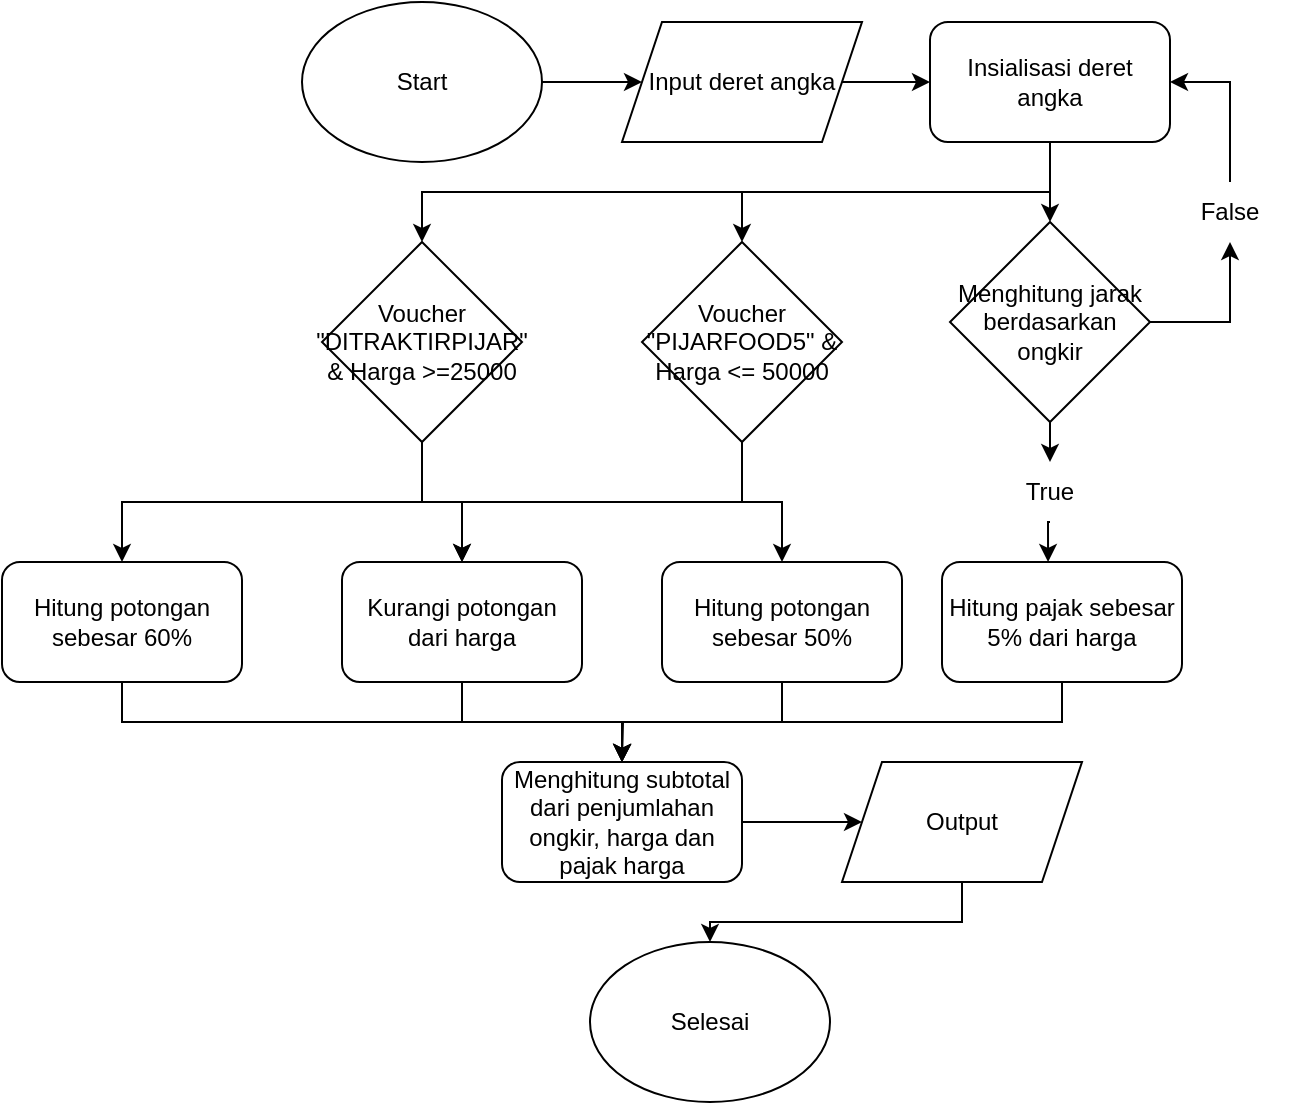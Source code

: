 <mxfile version="21.5.2" type="github">
  <diagram id="C5RBs43oDa-KdzZeNtuy" name="Page-1">
    <mxGraphModel dx="880" dy="492" grid="1" gridSize="10" guides="1" tooltips="1" connect="1" arrows="1" fold="1" page="1" pageScale="1" pageWidth="827" pageHeight="1169" math="0" shadow="0">
      <root>
        <mxCell id="WIyWlLk6GJQsqaUBKTNV-0" />
        <mxCell id="WIyWlLk6GJQsqaUBKTNV-1" parent="WIyWlLk6GJQsqaUBKTNV-0" />
        <mxCell id="UdTTTkoUw2RWTNvI6kQa-3" style="edgeStyle=orthogonalEdgeStyle;rounded=0;orthogonalLoop=1;jettySize=auto;html=1;exitX=1;exitY=0.5;exitDx=0;exitDy=0;" edge="1" parent="WIyWlLk6GJQsqaUBKTNV-1" source="UdTTTkoUw2RWTNvI6kQa-1" target="UdTTTkoUw2RWTNvI6kQa-2">
          <mxGeometry relative="1" as="geometry" />
        </mxCell>
        <mxCell id="UdTTTkoUw2RWTNvI6kQa-1" value="Start" style="ellipse;whiteSpace=wrap;html=1;" vertex="1" parent="WIyWlLk6GJQsqaUBKTNV-1">
          <mxGeometry x="210" y="10" width="120" height="80" as="geometry" />
        </mxCell>
        <mxCell id="UdTTTkoUw2RWTNvI6kQa-5" style="edgeStyle=orthogonalEdgeStyle;rounded=0;orthogonalLoop=1;jettySize=auto;html=1;exitX=1;exitY=0.5;exitDx=0;exitDy=0;entryX=0;entryY=0.5;entryDx=0;entryDy=0;" edge="1" parent="WIyWlLk6GJQsqaUBKTNV-1" source="UdTTTkoUw2RWTNvI6kQa-2" target="UdTTTkoUw2RWTNvI6kQa-4">
          <mxGeometry relative="1" as="geometry" />
        </mxCell>
        <mxCell id="UdTTTkoUw2RWTNvI6kQa-2" value="Input deret angka" style="shape=parallelogram;perimeter=parallelogramPerimeter;whiteSpace=wrap;html=1;fixedSize=1;" vertex="1" parent="WIyWlLk6GJQsqaUBKTNV-1">
          <mxGeometry x="370" y="20" width="120" height="60" as="geometry" />
        </mxCell>
        <mxCell id="UdTTTkoUw2RWTNvI6kQa-46" style="edgeStyle=orthogonalEdgeStyle;rounded=0;orthogonalLoop=1;jettySize=auto;html=1;exitX=0.5;exitY=1;exitDx=0;exitDy=0;entryX=0.5;entryY=0;entryDx=0;entryDy=0;" edge="1" parent="WIyWlLk6GJQsqaUBKTNV-1" source="UdTTTkoUw2RWTNvI6kQa-4" target="UdTTTkoUw2RWTNvI6kQa-24">
          <mxGeometry relative="1" as="geometry" />
        </mxCell>
        <mxCell id="UdTTTkoUw2RWTNvI6kQa-47" style="edgeStyle=orthogonalEdgeStyle;rounded=0;orthogonalLoop=1;jettySize=auto;html=1;exitX=0.5;exitY=1;exitDx=0;exitDy=0;entryX=0.5;entryY=0;entryDx=0;entryDy=0;" edge="1" parent="WIyWlLk6GJQsqaUBKTNV-1" source="UdTTTkoUw2RWTNvI6kQa-4" target="UdTTTkoUw2RWTNvI6kQa-6">
          <mxGeometry relative="1" as="geometry" />
        </mxCell>
        <mxCell id="UdTTTkoUw2RWTNvI6kQa-48" style="edgeStyle=orthogonalEdgeStyle;rounded=0;orthogonalLoop=1;jettySize=auto;html=1;exitX=0.5;exitY=1;exitDx=0;exitDy=0;entryX=0.5;entryY=0;entryDx=0;entryDy=0;" edge="1" parent="WIyWlLk6GJQsqaUBKTNV-1" source="UdTTTkoUw2RWTNvI6kQa-4" target="UdTTTkoUw2RWTNvI6kQa-14">
          <mxGeometry relative="1" as="geometry" />
        </mxCell>
        <mxCell id="UdTTTkoUw2RWTNvI6kQa-4" value="Insialisasi deret angka" style="rounded=1;whiteSpace=wrap;html=1;" vertex="1" parent="WIyWlLk6GJQsqaUBKTNV-1">
          <mxGeometry x="524" y="20" width="120" height="60" as="geometry" />
        </mxCell>
        <mxCell id="UdTTTkoUw2RWTNvI6kQa-57" style="edgeStyle=orthogonalEdgeStyle;rounded=0;orthogonalLoop=1;jettySize=auto;html=1;exitX=0.5;exitY=1;exitDx=0;exitDy=0;entryX=0.5;entryY=0;entryDx=0;entryDy=0;" edge="1" parent="WIyWlLk6GJQsqaUBKTNV-1" source="UdTTTkoUw2RWTNvI6kQa-6" target="UdTTTkoUw2RWTNvI6kQa-10">
          <mxGeometry relative="1" as="geometry" />
        </mxCell>
        <mxCell id="UdTTTkoUw2RWTNvI6kQa-58" style="edgeStyle=orthogonalEdgeStyle;rounded=0;orthogonalLoop=1;jettySize=auto;html=1;exitX=0.5;exitY=1;exitDx=0;exitDy=0;entryX=0.5;entryY=0;entryDx=0;entryDy=0;" edge="1" parent="WIyWlLk6GJQsqaUBKTNV-1" source="UdTTTkoUw2RWTNvI6kQa-6" target="UdTTTkoUw2RWTNvI6kQa-12">
          <mxGeometry relative="1" as="geometry" />
        </mxCell>
        <mxCell id="UdTTTkoUw2RWTNvI6kQa-6" value="Voucher &quot;PIJARFOOD5&quot; &amp;amp; Harga &amp;lt;= 50000" style="rhombus;whiteSpace=wrap;html=1;" vertex="1" parent="WIyWlLk6GJQsqaUBKTNV-1">
          <mxGeometry x="380" y="130" width="100" height="100" as="geometry" />
        </mxCell>
        <mxCell id="UdTTTkoUw2RWTNvI6kQa-66" style="edgeStyle=orthogonalEdgeStyle;rounded=0;orthogonalLoop=1;jettySize=auto;html=1;exitX=0.5;exitY=1;exitDx=0;exitDy=0;entryX=0.5;entryY=0;entryDx=0;entryDy=0;" edge="1" parent="WIyWlLk6GJQsqaUBKTNV-1" source="UdTTTkoUw2RWTNvI6kQa-10" target="UdTTTkoUw2RWTNvI6kQa-42">
          <mxGeometry relative="1" as="geometry" />
        </mxCell>
        <mxCell id="UdTTTkoUw2RWTNvI6kQa-10" value="Hitung potongan sebesar 50%" style="rounded=1;whiteSpace=wrap;html=1;" vertex="1" parent="WIyWlLk6GJQsqaUBKTNV-1">
          <mxGeometry x="390" y="290" width="120" height="60" as="geometry" />
        </mxCell>
        <mxCell id="UdTTTkoUw2RWTNvI6kQa-65" style="edgeStyle=orthogonalEdgeStyle;rounded=0;orthogonalLoop=1;jettySize=auto;html=1;exitX=0.5;exitY=1;exitDx=0;exitDy=0;" edge="1" parent="WIyWlLk6GJQsqaUBKTNV-1" source="UdTTTkoUw2RWTNvI6kQa-12">
          <mxGeometry relative="1" as="geometry">
            <mxPoint x="370" y="390" as="targetPoint" />
          </mxGeometry>
        </mxCell>
        <mxCell id="UdTTTkoUw2RWTNvI6kQa-12" value="Kurangi potongan dari harga" style="rounded=1;whiteSpace=wrap;html=1;" vertex="1" parent="WIyWlLk6GJQsqaUBKTNV-1">
          <mxGeometry x="230" y="290" width="120" height="60" as="geometry" />
        </mxCell>
        <mxCell id="UdTTTkoUw2RWTNvI6kQa-53" style="edgeStyle=orthogonalEdgeStyle;rounded=0;orthogonalLoop=1;jettySize=auto;html=1;exitX=0.5;exitY=1;exitDx=0;exitDy=0;entryX=0.5;entryY=0;entryDx=0;entryDy=0;" edge="1" parent="WIyWlLk6GJQsqaUBKTNV-1" source="UdTTTkoUw2RWTNvI6kQa-14" target="UdTTTkoUw2RWTNvI6kQa-12">
          <mxGeometry relative="1" as="geometry" />
        </mxCell>
        <mxCell id="UdTTTkoUw2RWTNvI6kQa-59" style="edgeStyle=orthogonalEdgeStyle;rounded=0;orthogonalLoop=1;jettySize=auto;html=1;exitX=0.5;exitY=1;exitDx=0;exitDy=0;entryX=0.5;entryY=0;entryDx=0;entryDy=0;" edge="1" parent="WIyWlLk6GJQsqaUBKTNV-1" source="UdTTTkoUw2RWTNvI6kQa-14" target="UdTTTkoUw2RWTNvI6kQa-18">
          <mxGeometry relative="1" as="geometry" />
        </mxCell>
        <mxCell id="UdTTTkoUw2RWTNvI6kQa-14" value="Voucher &quot;DITRAKTIRPIJAR&quot; &amp;amp; Harga &amp;gt;=25000" style="rhombus;whiteSpace=wrap;html=1;" vertex="1" parent="WIyWlLk6GJQsqaUBKTNV-1">
          <mxGeometry x="220" y="130" width="100" height="100" as="geometry" />
        </mxCell>
        <mxCell id="UdTTTkoUw2RWTNvI6kQa-64" style="edgeStyle=orthogonalEdgeStyle;rounded=0;orthogonalLoop=1;jettySize=auto;html=1;exitX=0.5;exitY=1;exitDx=0;exitDy=0;entryX=0.5;entryY=0;entryDx=0;entryDy=0;" edge="1" parent="WIyWlLk6GJQsqaUBKTNV-1" source="UdTTTkoUw2RWTNvI6kQa-18" target="UdTTTkoUw2RWTNvI6kQa-42">
          <mxGeometry relative="1" as="geometry" />
        </mxCell>
        <mxCell id="UdTTTkoUw2RWTNvI6kQa-18" value="Hitung potongan sebesar 60%" style="rounded=1;whiteSpace=wrap;html=1;" vertex="1" parent="WIyWlLk6GJQsqaUBKTNV-1">
          <mxGeometry x="60" y="290" width="120" height="60" as="geometry" />
        </mxCell>
        <mxCell id="UdTTTkoUw2RWTNvI6kQa-60" style="edgeStyle=orthogonalEdgeStyle;rounded=0;orthogonalLoop=1;jettySize=auto;html=1;exitX=0.5;exitY=1;exitDx=0;exitDy=0;entryX=0.5;entryY=0;entryDx=0;entryDy=0;" edge="1" parent="WIyWlLk6GJQsqaUBKTNV-1" source="UdTTTkoUw2RWTNvI6kQa-24" target="UdTTTkoUw2RWTNvI6kQa-35">
          <mxGeometry relative="1" as="geometry" />
        </mxCell>
        <mxCell id="UdTTTkoUw2RWTNvI6kQa-62" style="edgeStyle=orthogonalEdgeStyle;rounded=0;orthogonalLoop=1;jettySize=auto;html=1;exitX=1;exitY=0.5;exitDx=0;exitDy=0;entryX=0.5;entryY=1;entryDx=0;entryDy=0;" edge="1" parent="WIyWlLk6GJQsqaUBKTNV-1" source="UdTTTkoUw2RWTNvI6kQa-24" target="UdTTTkoUw2RWTNvI6kQa-27">
          <mxGeometry relative="1" as="geometry" />
        </mxCell>
        <mxCell id="UdTTTkoUw2RWTNvI6kQa-24" value="Menghitung jarak berdasarkan ongkir" style="rhombus;whiteSpace=wrap;html=1;" vertex="1" parent="WIyWlLk6GJQsqaUBKTNV-1">
          <mxGeometry x="534" y="120" width="100" height="100" as="geometry" />
        </mxCell>
        <mxCell id="UdTTTkoUw2RWTNvI6kQa-63" style="edgeStyle=orthogonalEdgeStyle;rounded=0;orthogonalLoop=1;jettySize=auto;html=1;exitX=0.5;exitY=0;exitDx=0;exitDy=0;entryX=1;entryY=0.5;entryDx=0;entryDy=0;" edge="1" parent="WIyWlLk6GJQsqaUBKTNV-1" source="UdTTTkoUw2RWTNvI6kQa-27" target="UdTTTkoUw2RWTNvI6kQa-4">
          <mxGeometry relative="1" as="geometry" />
        </mxCell>
        <mxCell id="UdTTTkoUw2RWTNvI6kQa-27" value="False" style="text;html=1;strokeColor=none;fillColor=none;align=center;verticalAlign=middle;whiteSpace=wrap;rounded=0;" vertex="1" parent="WIyWlLk6GJQsqaUBKTNV-1">
          <mxGeometry x="644" y="100" width="60" height="30" as="geometry" />
        </mxCell>
        <mxCell id="UdTTTkoUw2RWTNvI6kQa-67" style="edgeStyle=orthogonalEdgeStyle;rounded=0;orthogonalLoop=1;jettySize=auto;html=1;exitX=0.5;exitY=1;exitDx=0;exitDy=0;entryX=0.5;entryY=0;entryDx=0;entryDy=0;" edge="1" parent="WIyWlLk6GJQsqaUBKTNV-1" source="UdTTTkoUw2RWTNvI6kQa-34" target="UdTTTkoUw2RWTNvI6kQa-42">
          <mxGeometry relative="1" as="geometry" />
        </mxCell>
        <mxCell id="UdTTTkoUw2RWTNvI6kQa-34" value="Hitung pajak sebesar 5% dari harga" style="rounded=1;whiteSpace=wrap;html=1;" vertex="1" parent="WIyWlLk6GJQsqaUBKTNV-1">
          <mxGeometry x="530" y="290" width="120" height="60" as="geometry" />
        </mxCell>
        <mxCell id="UdTTTkoUw2RWTNvI6kQa-61" style="edgeStyle=orthogonalEdgeStyle;rounded=0;orthogonalLoop=1;jettySize=auto;html=1;exitX=0.5;exitY=1;exitDx=0;exitDy=0;entryX=0.442;entryY=0;entryDx=0;entryDy=0;entryPerimeter=0;" edge="1" parent="WIyWlLk6GJQsqaUBKTNV-1" source="UdTTTkoUw2RWTNvI6kQa-35" target="UdTTTkoUw2RWTNvI6kQa-34">
          <mxGeometry relative="1" as="geometry" />
        </mxCell>
        <mxCell id="UdTTTkoUw2RWTNvI6kQa-35" value="True" style="text;html=1;strokeColor=none;fillColor=none;align=center;verticalAlign=middle;whiteSpace=wrap;rounded=0;" vertex="1" parent="WIyWlLk6GJQsqaUBKTNV-1">
          <mxGeometry x="554" y="240" width="60" height="30" as="geometry" />
        </mxCell>
        <mxCell id="UdTTTkoUw2RWTNvI6kQa-69" style="edgeStyle=orthogonalEdgeStyle;rounded=0;orthogonalLoop=1;jettySize=auto;html=1;exitX=1;exitY=0.5;exitDx=0;exitDy=0;entryX=0;entryY=0.5;entryDx=0;entryDy=0;" edge="1" parent="WIyWlLk6GJQsqaUBKTNV-1" source="UdTTTkoUw2RWTNvI6kQa-42" target="UdTTTkoUw2RWTNvI6kQa-68">
          <mxGeometry relative="1" as="geometry" />
        </mxCell>
        <mxCell id="UdTTTkoUw2RWTNvI6kQa-42" value="Menghitung subtotal dari penjumlahan ongkir, harga dan pajak harga" style="rounded=1;whiteSpace=wrap;html=1;" vertex="1" parent="WIyWlLk6GJQsqaUBKTNV-1">
          <mxGeometry x="310" y="390" width="120" height="60" as="geometry" />
        </mxCell>
        <mxCell id="UdTTTkoUw2RWTNvI6kQa-71" style="edgeStyle=orthogonalEdgeStyle;rounded=0;orthogonalLoop=1;jettySize=auto;html=1;exitX=0.5;exitY=1;exitDx=0;exitDy=0;entryX=0.5;entryY=0;entryDx=0;entryDy=0;" edge="1" parent="WIyWlLk6GJQsqaUBKTNV-1" source="UdTTTkoUw2RWTNvI6kQa-68" target="UdTTTkoUw2RWTNvI6kQa-70">
          <mxGeometry relative="1" as="geometry">
            <Array as="points">
              <mxPoint x="540" y="470" />
              <mxPoint x="414" y="470" />
            </Array>
          </mxGeometry>
        </mxCell>
        <mxCell id="UdTTTkoUw2RWTNvI6kQa-68" value="Output" style="shape=parallelogram;perimeter=parallelogramPerimeter;whiteSpace=wrap;html=1;fixedSize=1;" vertex="1" parent="WIyWlLk6GJQsqaUBKTNV-1">
          <mxGeometry x="480" y="390" width="120" height="60" as="geometry" />
        </mxCell>
        <mxCell id="UdTTTkoUw2RWTNvI6kQa-70" value="Selesai" style="ellipse;whiteSpace=wrap;html=1;" vertex="1" parent="WIyWlLk6GJQsqaUBKTNV-1">
          <mxGeometry x="354" y="480" width="120" height="80" as="geometry" />
        </mxCell>
      </root>
    </mxGraphModel>
  </diagram>
</mxfile>
